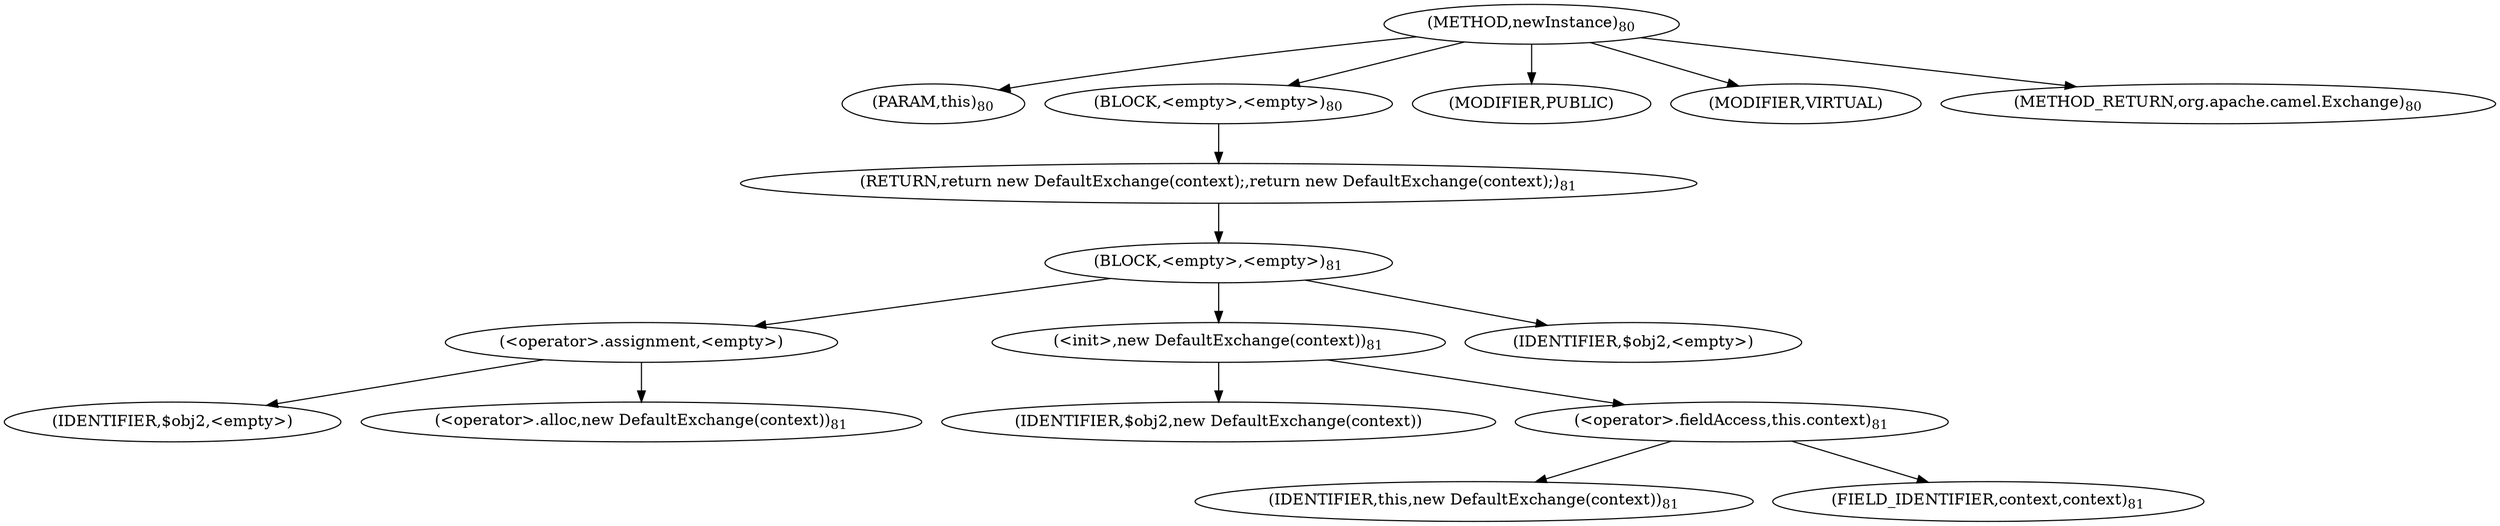 digraph "newInstance" {  
"215" [label = <(METHOD,newInstance)<SUB>80</SUB>> ]
"216" [label = <(PARAM,this)<SUB>80</SUB>> ]
"217" [label = <(BLOCK,&lt;empty&gt;,&lt;empty&gt;)<SUB>80</SUB>> ]
"218" [label = <(RETURN,return new DefaultExchange(context);,return new DefaultExchange(context);)<SUB>81</SUB>> ]
"219" [label = <(BLOCK,&lt;empty&gt;,&lt;empty&gt;)<SUB>81</SUB>> ]
"220" [label = <(&lt;operator&gt;.assignment,&lt;empty&gt;)> ]
"221" [label = <(IDENTIFIER,$obj2,&lt;empty&gt;)> ]
"222" [label = <(&lt;operator&gt;.alloc,new DefaultExchange(context))<SUB>81</SUB>> ]
"223" [label = <(&lt;init&gt;,new DefaultExchange(context))<SUB>81</SUB>> ]
"224" [label = <(IDENTIFIER,$obj2,new DefaultExchange(context))> ]
"225" [label = <(&lt;operator&gt;.fieldAccess,this.context)<SUB>81</SUB>> ]
"226" [label = <(IDENTIFIER,this,new DefaultExchange(context))<SUB>81</SUB>> ]
"227" [label = <(FIELD_IDENTIFIER,context,context)<SUB>81</SUB>> ]
"228" [label = <(IDENTIFIER,$obj2,&lt;empty&gt;)> ]
"229" [label = <(MODIFIER,PUBLIC)> ]
"230" [label = <(MODIFIER,VIRTUAL)> ]
"231" [label = <(METHOD_RETURN,org.apache.camel.Exchange)<SUB>80</SUB>> ]
  "215" -> "216" 
  "215" -> "217" 
  "215" -> "229" 
  "215" -> "230" 
  "215" -> "231" 
  "217" -> "218" 
  "218" -> "219" 
  "219" -> "220" 
  "219" -> "223" 
  "219" -> "228" 
  "220" -> "221" 
  "220" -> "222" 
  "223" -> "224" 
  "223" -> "225" 
  "225" -> "226" 
  "225" -> "227" 
}
